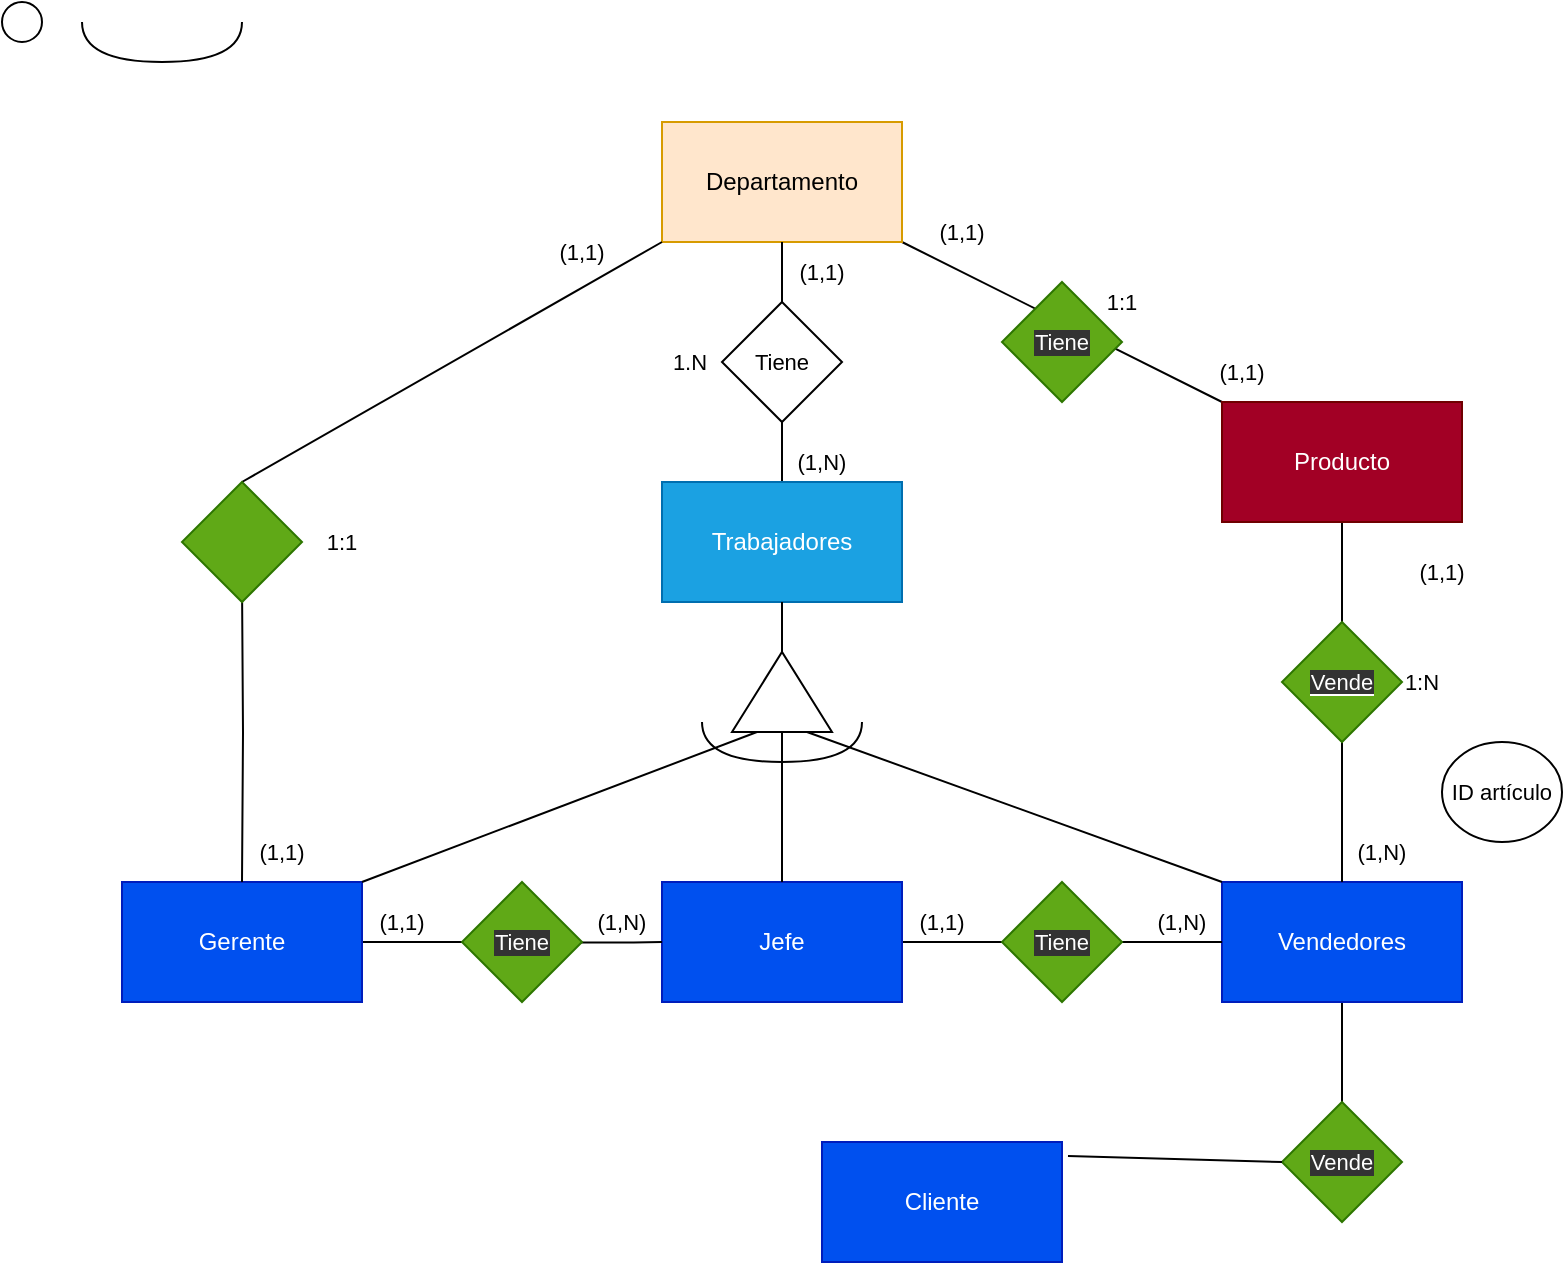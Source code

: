 <mxfile version="24.7.17">
  <diagram name="Página-1" id="zopX7SlKxUzT-Nm-5fwE">
    <mxGraphModel dx="1434" dy="1941" grid="1" gridSize="10" guides="1" tooltips="1" connect="1" arrows="1" fold="1" page="1" pageScale="1" pageWidth="827" pageHeight="1169" math="0" shadow="0">
      <root>
        <mxCell id="0" />
        <mxCell id="1" parent="0" />
        <mxCell id="RIxAADwld2-dv8vtKW1H-50" style="edgeStyle=none;shape=connector;rounded=0;orthogonalLoop=1;jettySize=auto;html=1;exitX=0.5;exitY=1;exitDx=0;exitDy=0;entryX=0.5;entryY=0;entryDx=0;entryDy=0;strokeColor=default;align=center;verticalAlign=middle;fontFamily=Helvetica;fontSize=11;fontColor=default;labelBackgroundColor=default;endArrow=none;endFill=0;" edge="1" parent="1" source="RIxAADwld2-dv8vtKW1H-73" target="RIxAADwld2-dv8vtKW1H-42">
          <mxGeometry relative="1" as="geometry" />
        </mxCell>
        <mxCell id="RIxAADwld2-dv8vtKW1H-65" style="edgeStyle=none;shape=connector;rounded=0;orthogonalLoop=1;jettySize=auto;html=1;exitX=1;exitY=1;exitDx=0;exitDy=0;entryX=0;entryY=0;entryDx=0;entryDy=0;strokeColor=default;align=center;verticalAlign=middle;fontFamily=Helvetica;fontSize=11;fontColor=default;labelBackgroundColor=default;endArrow=none;endFill=0;" edge="1" parent="1" source="RIxAADwld2-dv8vtKW1H-2" target="RIxAADwld2-dv8vtKW1H-64">
          <mxGeometry relative="1" as="geometry" />
        </mxCell>
        <mxCell id="RIxAADwld2-dv8vtKW1H-2" value="Departamento" style="rounded=0;whiteSpace=wrap;html=1;fillColor=#ffe6cc;strokeColor=#d79b00;" vertex="1" parent="1">
          <mxGeometry x="370" y="-120" width="120" height="60" as="geometry" />
        </mxCell>
        <mxCell id="RIxAADwld2-dv8vtKW1H-61" style="edgeStyle=none;shape=connector;rounded=0;orthogonalLoop=1;jettySize=auto;html=1;exitX=0.5;exitY=1;exitDx=0;exitDy=0;entryX=0.5;entryY=0;entryDx=0;entryDy=0;strokeColor=default;align=center;verticalAlign=middle;fontFamily=Helvetica;fontSize=11;fontColor=default;labelBackgroundColor=default;endArrow=none;endFill=0;" edge="1" parent="1" source="RIxAADwld2-dv8vtKW1H-3" target="RIxAADwld2-dv8vtKW1H-60">
          <mxGeometry relative="1" as="geometry" />
        </mxCell>
        <mxCell id="RIxAADwld2-dv8vtKW1H-3" value="Vendedores" style="rounded=0;whiteSpace=wrap;html=1;fillColor=#0050ef;fontColor=#ffffff;strokeColor=#001DBC;" vertex="1" parent="1">
          <mxGeometry x="650" y="260" width="120" height="60" as="geometry" />
        </mxCell>
        <mxCell id="RIxAADwld2-dv8vtKW1H-27" style="edgeStyle=orthogonalEdgeStyle;shape=connector;curved=1;rounded=0;orthogonalLoop=1;jettySize=auto;html=1;exitX=1;exitY=0.5;exitDx=0;exitDy=0;entryX=0.5;entryY=0;entryDx=0;entryDy=0;strokeColor=default;align=center;verticalAlign=middle;fontFamily=Helvetica;fontSize=11;fontColor=default;labelBackgroundColor=default;endArrow=none;endFill=0;" edge="1" parent="1" source="RIxAADwld2-dv8vtKW1H-4">
          <mxGeometry relative="1" as="geometry">
            <mxPoint x="287.5" y="290" as="targetPoint" />
          </mxGeometry>
        </mxCell>
        <mxCell id="RIxAADwld2-dv8vtKW1H-4" value="Gerente" style="rounded=0;whiteSpace=wrap;html=1;fillColor=#0050ef;fontColor=#ffffff;strokeColor=#001DBC;" vertex="1" parent="1">
          <mxGeometry x="100" y="260" width="120" height="60" as="geometry" />
        </mxCell>
        <mxCell id="RIxAADwld2-dv8vtKW1H-29" style="shape=connector;rounded=0;orthogonalLoop=1;jettySize=auto;html=1;exitX=1;exitY=0.5;exitDx=0;exitDy=0;entryX=0.5;entryY=0;entryDx=0;entryDy=0;strokeColor=default;align=center;verticalAlign=middle;fontFamily=Helvetica;fontSize=11;fontColor=default;labelBackgroundColor=default;endArrow=none;endFill=0;" edge="1" parent="1" source="RIxAADwld2-dv8vtKW1H-5">
          <mxGeometry relative="1" as="geometry">
            <mxPoint x="557.5" y="290" as="targetPoint" />
          </mxGeometry>
        </mxCell>
        <mxCell id="RIxAADwld2-dv8vtKW1H-5" value="Jefe" style="rounded=0;whiteSpace=wrap;html=1;fillColor=#0050ef;fontColor=#ffffff;strokeColor=#001DBC;" vertex="1" parent="1">
          <mxGeometry x="370" y="260" width="120" height="60" as="geometry" />
        </mxCell>
        <mxCell id="RIxAADwld2-dv8vtKW1H-14" style="edgeStyle=orthogonalEdgeStyle;shape=connector;rounded=0;orthogonalLoop=1;jettySize=auto;html=1;exitX=0;exitY=0.5;exitDx=0;exitDy=0;entryX=0.5;entryY=0;entryDx=0;entryDy=0;strokeColor=default;align=center;verticalAlign=middle;fontFamily=Helvetica;fontSize=11;fontColor=default;labelBackgroundColor=default;endArrow=none;endFill=0;" edge="1" parent="1" target="RIxAADwld2-dv8vtKW1H-4">
          <mxGeometry relative="1" as="geometry">
            <mxPoint x="160" y="110" as="sourcePoint" />
          </mxGeometry>
        </mxCell>
        <mxCell id="RIxAADwld2-dv8vtKW1H-58" style="edgeStyle=none;shape=connector;rounded=0;orthogonalLoop=1;jettySize=auto;html=1;exitX=0.5;exitY=0;exitDx=0;exitDy=0;entryX=0;entryY=1;entryDx=0;entryDy=0;strokeColor=default;align=center;verticalAlign=middle;fontFamily=Helvetica;fontSize=11;fontColor=default;labelBackgroundColor=default;endArrow=none;endFill=0;" edge="1" parent="1" source="RIxAADwld2-dv8vtKW1H-81" target="RIxAADwld2-dv8vtKW1H-2">
          <mxGeometry relative="1" as="geometry">
            <mxPoint x="160" y="70" as="sourcePoint" />
          </mxGeometry>
        </mxCell>
        <mxCell id="RIxAADwld2-dv8vtKW1H-28" style="edgeStyle=orthogonalEdgeStyle;shape=connector;curved=1;rounded=0;orthogonalLoop=1;jettySize=auto;html=1;exitX=0.5;exitY=1;exitDx=0;exitDy=0;entryX=0;entryY=0.5;entryDx=0;entryDy=0;strokeColor=default;align=center;verticalAlign=middle;fontFamily=Helvetica;fontSize=11;fontColor=default;labelBackgroundColor=default;endArrow=none;endFill=0;" edge="1" parent="1" target="RIxAADwld2-dv8vtKW1H-5">
          <mxGeometry relative="1" as="geometry">
            <mxPoint x="312.5" y="290" as="sourcePoint" />
          </mxGeometry>
        </mxCell>
        <mxCell id="RIxAADwld2-dv8vtKW1H-11" value="" style="ellipse;whiteSpace=wrap;html=1;aspect=fixed;" vertex="1" parent="1">
          <mxGeometry x="40" y="-180" width="20" height="20" as="geometry" />
        </mxCell>
        <mxCell id="RIxAADwld2-dv8vtKW1H-30" style="shape=connector;rounded=0;orthogonalLoop=1;jettySize=auto;html=1;exitX=0.5;exitY=1;exitDx=0;exitDy=0;entryX=0;entryY=0.5;entryDx=0;entryDy=0;strokeColor=default;align=center;verticalAlign=middle;fontFamily=Helvetica;fontSize=11;fontColor=default;labelBackgroundColor=default;endArrow=none;endFill=0;" edge="1" parent="1" target="RIxAADwld2-dv8vtKW1H-3">
          <mxGeometry relative="1" as="geometry">
            <mxPoint x="582.5" y="290" as="sourcePoint" />
          </mxGeometry>
        </mxCell>
        <mxCell id="RIxAADwld2-dv8vtKW1H-34" value="Cliente" style="rounded=0;whiteSpace=wrap;html=1;fillColor=#0050ef;fontColor=#ffffff;strokeColor=#001DBC;" vertex="1" parent="1">
          <mxGeometry x="450" y="390" width="120" height="60" as="geometry" />
        </mxCell>
        <mxCell id="RIxAADwld2-dv8vtKW1H-35" value="ID artículo" style="ellipse;whiteSpace=wrap;html=1;fontFamily=Helvetica;fontSize=11;fontColor=default;labelBackgroundColor=default;" vertex="1" parent="1">
          <mxGeometry x="760" y="190" width="60" height="50" as="geometry" />
        </mxCell>
        <mxCell id="RIxAADwld2-dv8vtKW1H-41" value="(1,1)" style="text;strokeColor=none;align=center;fillColor=none;html=1;verticalAlign=middle;whiteSpace=wrap;rounded=0;fontFamily=Helvetica;fontSize=11;fontColor=default;labelBackgroundColor=default;" vertex="1" parent="1">
          <mxGeometry x="300" y="-70" width="60" height="30" as="geometry" />
        </mxCell>
        <mxCell id="RIxAADwld2-dv8vtKW1H-42" value="Trabajadores" style="rounded=0;whiteSpace=wrap;html=1;fillColor=#1ba1e2;fontColor=#ffffff;strokeColor=#006EAF;" vertex="1" parent="1">
          <mxGeometry x="370" y="60" width="120" height="60" as="geometry" />
        </mxCell>
        <mxCell id="RIxAADwld2-dv8vtKW1H-43" value="(1,1)" style="text;strokeColor=none;align=center;fillColor=none;html=1;verticalAlign=middle;whiteSpace=wrap;rounded=0;fontFamily=Helvetica;fontSize=11;fontColor=default;labelBackgroundColor=default;" vertex="1" parent="1">
          <mxGeometry x="150" y="230" width="60" height="30" as="geometry" />
        </mxCell>
        <mxCell id="RIxAADwld2-dv8vtKW1H-44" value="(1,1)" style="text;strokeColor=none;align=center;fillColor=none;html=1;verticalAlign=middle;whiteSpace=wrap;rounded=0;fontFamily=Helvetica;fontSize=11;fontColor=default;labelBackgroundColor=default;" vertex="1" parent="1">
          <mxGeometry x="210" y="265" width="60" height="30" as="geometry" />
        </mxCell>
        <mxCell id="RIxAADwld2-dv8vtKW1H-45" style="edgeStyle=none;shape=connector;rounded=0;orthogonalLoop=1;jettySize=auto;html=1;exitX=0.25;exitY=0;exitDx=0;exitDy=0;strokeColor=default;align=center;verticalAlign=middle;fontFamily=Helvetica;fontSize=11;fontColor=default;labelBackgroundColor=default;endArrow=none;endFill=0;" edge="1" parent="1" source="RIxAADwld2-dv8vtKW1H-44" target="RIxAADwld2-dv8vtKW1H-44">
          <mxGeometry relative="1" as="geometry" />
        </mxCell>
        <mxCell id="RIxAADwld2-dv8vtKW1H-46" value="(1,N)" style="text;strokeColor=none;align=center;fillColor=none;html=1;verticalAlign=middle;whiteSpace=wrap;rounded=0;fontFamily=Helvetica;fontSize=11;fontColor=default;labelBackgroundColor=default;" vertex="1" parent="1">
          <mxGeometry x="320" y="265" width="60" height="30" as="geometry" />
        </mxCell>
        <mxCell id="RIxAADwld2-dv8vtKW1H-47" value="(1,N)" style="text;strokeColor=none;align=center;fillColor=none;html=1;verticalAlign=middle;whiteSpace=wrap;rounded=0;fontFamily=Helvetica;fontSize=11;fontColor=default;labelBackgroundColor=default;" vertex="1" parent="1">
          <mxGeometry x="600" y="265" width="60" height="30" as="geometry" />
        </mxCell>
        <mxCell id="RIxAADwld2-dv8vtKW1H-48" value="(1,1)" style="text;strokeColor=none;align=center;fillColor=none;html=1;verticalAlign=middle;whiteSpace=wrap;rounded=0;fontFamily=Helvetica;fontSize=11;fontColor=default;labelBackgroundColor=default;" vertex="1" parent="1">
          <mxGeometry x="480" y="265" width="60" height="30" as="geometry" />
        </mxCell>
        <mxCell id="RIxAADwld2-dv8vtKW1H-54" style="edgeStyle=none;shape=connector;rounded=0;orthogonalLoop=1;jettySize=auto;html=1;exitX=0;exitY=0.25;exitDx=0;exitDy=0;entryX=1;entryY=0;entryDx=0;entryDy=0;strokeColor=default;align=center;verticalAlign=middle;fontFamily=Helvetica;fontSize=11;fontColor=default;labelBackgroundColor=default;endArrow=none;endFill=0;" edge="1" parent="1" source="RIxAADwld2-dv8vtKW1H-51" target="RIxAADwld2-dv8vtKW1H-4">
          <mxGeometry relative="1" as="geometry" />
        </mxCell>
        <mxCell id="RIxAADwld2-dv8vtKW1H-55" style="edgeStyle=none;shape=connector;rounded=0;orthogonalLoop=1;jettySize=auto;html=1;exitX=0;exitY=0.75;exitDx=0;exitDy=0;entryX=0;entryY=0;entryDx=0;entryDy=0;strokeColor=default;align=center;verticalAlign=middle;fontFamily=Helvetica;fontSize=11;fontColor=default;labelBackgroundColor=default;endArrow=none;endFill=0;" edge="1" parent="1" source="RIxAADwld2-dv8vtKW1H-51" target="RIxAADwld2-dv8vtKW1H-3">
          <mxGeometry relative="1" as="geometry" />
        </mxCell>
        <mxCell id="RIxAADwld2-dv8vtKW1H-56" style="edgeStyle=none;shape=connector;rounded=0;orthogonalLoop=1;jettySize=auto;html=1;exitX=0;exitY=0.5;exitDx=0;exitDy=0;entryX=0.5;entryY=0;entryDx=0;entryDy=0;strokeColor=default;align=center;verticalAlign=middle;fontFamily=Helvetica;fontSize=11;fontColor=default;labelBackgroundColor=default;endArrow=none;endFill=0;" edge="1" parent="1" source="RIxAADwld2-dv8vtKW1H-51" target="RIxAADwld2-dv8vtKW1H-5">
          <mxGeometry relative="1" as="geometry" />
        </mxCell>
        <mxCell id="RIxAADwld2-dv8vtKW1H-57" style="edgeStyle=none;shape=connector;rounded=0;orthogonalLoop=1;jettySize=auto;html=1;exitX=1;exitY=0.5;exitDx=0;exitDy=0;entryX=0.5;entryY=1;entryDx=0;entryDy=0;strokeColor=default;align=center;verticalAlign=middle;fontFamily=Helvetica;fontSize=11;fontColor=default;labelBackgroundColor=default;endArrow=none;endFill=0;" edge="1" parent="1" source="RIxAADwld2-dv8vtKW1H-51" target="RIxAADwld2-dv8vtKW1H-42">
          <mxGeometry relative="1" as="geometry" />
        </mxCell>
        <mxCell id="RIxAADwld2-dv8vtKW1H-51" value="" style="triangle;whiteSpace=wrap;html=1;rotation=-90;" vertex="1" parent="1">
          <mxGeometry x="410" y="140" width="40" height="50" as="geometry" />
        </mxCell>
        <mxCell id="RIxAADwld2-dv8vtKW1H-52" value="" style="endArrow=none;html=1;rounded=0;strokeColor=default;align=center;verticalAlign=middle;fontFamily=Helvetica;fontSize=11;fontColor=default;labelBackgroundColor=default;endFill=0;edgeStyle=orthogonalEdgeStyle;curved=1;" edge="1" parent="1">
          <mxGeometry width="50" height="50" relative="1" as="geometry">
            <mxPoint x="80" y="-170" as="sourcePoint" />
            <mxPoint x="160" y="-170" as="targetPoint" />
            <Array as="points">
              <mxPoint x="80" y="-150" />
              <mxPoint x="160" y="-150" />
            </Array>
          </mxGeometry>
        </mxCell>
        <mxCell id="RIxAADwld2-dv8vtKW1H-53" value="" style="endArrow=none;html=1;rounded=0;strokeColor=default;align=center;verticalAlign=middle;fontFamily=Helvetica;fontSize=11;fontColor=default;labelBackgroundColor=default;endFill=0;edgeStyle=orthogonalEdgeStyle;curved=1;" edge="1" parent="1">
          <mxGeometry width="50" height="50" relative="1" as="geometry">
            <mxPoint x="390" y="180" as="sourcePoint" />
            <mxPoint x="470" y="180" as="targetPoint" />
            <Array as="points">
              <mxPoint x="390" y="200" />
              <mxPoint x="470" y="200" />
            </Array>
          </mxGeometry>
        </mxCell>
        <mxCell id="RIxAADwld2-dv8vtKW1H-60" value="Vende" style="rhombus;whiteSpace=wrap;html=1;fontFamily=Helvetica;fontSize=11;fontColor=#ffffff;labelBackgroundColor=#333333;fillColor=#60a917;strokeColor=#2D7600;" vertex="1" parent="1">
          <mxGeometry x="680" y="370" width="60" height="60" as="geometry" />
        </mxCell>
        <mxCell id="RIxAADwld2-dv8vtKW1H-62" style="edgeStyle=none;shape=connector;rounded=0;orthogonalLoop=1;jettySize=auto;html=1;exitX=0;exitY=0.5;exitDx=0;exitDy=0;entryX=1.025;entryY=0.117;entryDx=0;entryDy=0;entryPerimeter=0;strokeColor=default;align=center;verticalAlign=middle;fontFamily=Helvetica;fontSize=11;fontColor=default;labelBackgroundColor=default;endArrow=none;endFill=0;" edge="1" parent="1" source="RIxAADwld2-dv8vtKW1H-60" target="RIxAADwld2-dv8vtKW1H-34">
          <mxGeometry relative="1" as="geometry" />
        </mxCell>
        <mxCell id="RIxAADwld2-dv8vtKW1H-67" style="edgeStyle=none;shape=connector;rounded=0;orthogonalLoop=1;jettySize=auto;html=1;exitX=0.5;exitY=1;exitDx=0;exitDy=0;entryX=0.5;entryY=0;entryDx=0;entryDy=0;strokeColor=default;align=center;verticalAlign=middle;fontFamily=Helvetica;fontSize=11;fontColor=default;labelBackgroundColor=default;endArrow=none;endFill=0;" edge="1" parent="1" source="RIxAADwld2-dv8vtKW1H-64" target="RIxAADwld2-dv8vtKW1H-66">
          <mxGeometry relative="1" as="geometry" />
        </mxCell>
        <mxCell id="RIxAADwld2-dv8vtKW1H-64" value="Producto" style="rounded=0;whiteSpace=wrap;html=1;fillColor=#a20025;fontColor=#ffffff;strokeColor=#6F0000;" vertex="1" parent="1">
          <mxGeometry x="650" y="20" width="120" height="60" as="geometry" />
        </mxCell>
        <mxCell id="RIxAADwld2-dv8vtKW1H-68" style="edgeStyle=none;shape=connector;rounded=0;orthogonalLoop=1;jettySize=auto;html=1;exitX=0.5;exitY=1;exitDx=0;exitDy=0;entryX=0.5;entryY=0;entryDx=0;entryDy=0;strokeColor=default;align=center;verticalAlign=middle;fontFamily=Helvetica;fontSize=11;fontColor=default;labelBackgroundColor=default;endArrow=none;endFill=0;" edge="1" parent="1" source="RIxAADwld2-dv8vtKW1H-66" target="RIxAADwld2-dv8vtKW1H-3">
          <mxGeometry relative="1" as="geometry" />
        </mxCell>
        <mxCell id="RIxAADwld2-dv8vtKW1H-66" value="&lt;span style=&quot;background-color: rgb(51, 51, 51);&quot;&gt;Vende&lt;/span&gt;" style="rhombus;whiteSpace=wrap;html=1;fontFamily=Helvetica;fontSize=11;fontColor=#ffffff;labelBackgroundColor=default;fillColor=#60a917;strokeColor=#2D7600;" vertex="1" parent="1">
          <mxGeometry x="680" y="130" width="60" height="60" as="geometry" />
        </mxCell>
        <mxCell id="RIxAADwld2-dv8vtKW1H-69" value="(1,1)" style="text;strokeColor=none;align=center;fillColor=none;html=1;verticalAlign=middle;whiteSpace=wrap;rounded=0;fontFamily=Helvetica;fontSize=11;fontColor=default;labelBackgroundColor=default;" vertex="1" parent="1">
          <mxGeometry x="490" y="-80" width="60" height="30" as="geometry" />
        </mxCell>
        <mxCell id="RIxAADwld2-dv8vtKW1H-70" value="(1,1)" style="text;strokeColor=none;align=center;fillColor=none;html=1;verticalAlign=middle;whiteSpace=wrap;rounded=0;fontFamily=Helvetica;fontSize=11;fontColor=default;labelBackgroundColor=default;" vertex="1" parent="1">
          <mxGeometry x="630" y="-10" width="60" height="30" as="geometry" />
        </mxCell>
        <mxCell id="RIxAADwld2-dv8vtKW1H-71" value="Tiene" style="rhombus;whiteSpace=wrap;html=1;fontFamily=Helvetica;fontSize=11;fontColor=#ffffff;labelBackgroundColor=#333333;fillColor=#60a917;strokeColor=#2D7600;" vertex="1" parent="1">
          <mxGeometry x="540" y="-40" width="60" height="60" as="geometry" />
        </mxCell>
        <mxCell id="RIxAADwld2-dv8vtKW1H-74" value="" style="edgeStyle=none;shape=connector;rounded=0;orthogonalLoop=1;jettySize=auto;html=1;exitX=0.5;exitY=1;exitDx=0;exitDy=0;entryX=0.5;entryY=0;entryDx=0;entryDy=0;strokeColor=default;align=center;verticalAlign=middle;fontFamily=Helvetica;fontSize=11;fontColor=default;labelBackgroundColor=default;endArrow=none;endFill=0;" edge="1" parent="1" source="RIxAADwld2-dv8vtKW1H-2" target="RIxAADwld2-dv8vtKW1H-73">
          <mxGeometry relative="1" as="geometry">
            <mxPoint x="430" y="-60" as="sourcePoint" />
            <mxPoint x="430" y="60" as="targetPoint" />
          </mxGeometry>
        </mxCell>
        <mxCell id="RIxAADwld2-dv8vtKW1H-73" value="Tiene" style="rhombus;whiteSpace=wrap;html=1;fontFamily=Helvetica;fontSize=11;fontColor=default;labelBackgroundColor=default;" vertex="1" parent="1">
          <mxGeometry x="400" y="-30" width="60" height="60" as="geometry" />
        </mxCell>
        <mxCell id="RIxAADwld2-dv8vtKW1H-75" value="(1,1)" style="text;strokeColor=none;align=center;fillColor=none;html=1;verticalAlign=middle;whiteSpace=wrap;rounded=0;fontFamily=Helvetica;fontSize=11;fontColor=default;labelBackgroundColor=default;" vertex="1" parent="1">
          <mxGeometry x="420" y="-60" width="60" height="30" as="geometry" />
        </mxCell>
        <mxCell id="RIxAADwld2-dv8vtKW1H-76" value="(1,N)" style="text;strokeColor=none;align=center;fillColor=none;html=1;verticalAlign=middle;whiteSpace=wrap;rounded=0;fontFamily=Helvetica;fontSize=11;fontColor=default;labelBackgroundColor=default;" vertex="1" parent="1">
          <mxGeometry x="420" y="35" width="60" height="30" as="geometry" />
        </mxCell>
        <mxCell id="RIxAADwld2-dv8vtKW1H-77" value="1.N" style="text;strokeColor=none;align=center;fillColor=none;html=1;verticalAlign=middle;whiteSpace=wrap;rounded=0;fontFamily=Helvetica;fontSize=11;fontColor=default;labelBackgroundColor=default;" vertex="1" parent="1">
          <mxGeometry x="354" y="-15" width="60" height="30" as="geometry" />
        </mxCell>
        <mxCell id="RIxAADwld2-dv8vtKW1H-78" value="1:1" style="text;strokeColor=none;align=center;fillColor=none;html=1;verticalAlign=middle;whiteSpace=wrap;rounded=0;fontFamily=Helvetica;fontSize=11;fontColor=default;labelBackgroundColor=default;" vertex="1" parent="1">
          <mxGeometry x="570" y="-45" width="60" height="30" as="geometry" />
        </mxCell>
        <mxCell id="RIxAADwld2-dv8vtKW1H-79" value="Tiene" style="rhombus;whiteSpace=wrap;html=1;fontFamily=Helvetica;fontSize=11;fontColor=#ffffff;labelBackgroundColor=#333333;fillColor=#60a917;strokeColor=#2D7600;" vertex="1" parent="1">
          <mxGeometry x="270" y="260" width="60" height="60" as="geometry" />
        </mxCell>
        <mxCell id="RIxAADwld2-dv8vtKW1H-80" value="Tiene" style="rhombus;whiteSpace=wrap;html=1;fontFamily=Helvetica;fontSize=11;fontColor=#ffffff;labelBackgroundColor=#333333;fillColor=#60a917;strokeColor=#2D7600;" vertex="1" parent="1">
          <mxGeometry x="540" y="260" width="60" height="60" as="geometry" />
        </mxCell>
        <mxCell id="RIxAADwld2-dv8vtKW1H-81" value="" style="rhombus;whiteSpace=wrap;html=1;fontFamily=Helvetica;fontSize=11;fontColor=#ffffff;labelBackgroundColor=default;fillColor=#60a917;strokeColor=#2D7600;" vertex="1" parent="1">
          <mxGeometry x="130" y="60" width="60" height="60" as="geometry" />
        </mxCell>
        <mxCell id="RIxAADwld2-dv8vtKW1H-82" value="1:1" style="text;strokeColor=none;align=center;fillColor=none;html=1;verticalAlign=middle;whiteSpace=wrap;rounded=0;fontFamily=Helvetica;fontSize=11;fontColor=default;labelBackgroundColor=default;" vertex="1" parent="1">
          <mxGeometry x="180" y="75" width="60" height="30" as="geometry" />
        </mxCell>
        <mxCell id="RIxAADwld2-dv8vtKW1H-83" value="(1,1)" style="text;strokeColor=none;align=center;fillColor=none;html=1;verticalAlign=middle;whiteSpace=wrap;rounded=0;fontFamily=Helvetica;fontSize=11;fontColor=default;labelBackgroundColor=default;" vertex="1" parent="1">
          <mxGeometry x="730" y="90" width="60" height="30" as="geometry" />
        </mxCell>
        <mxCell id="RIxAADwld2-dv8vtKW1H-84" value="(1,N)" style="text;strokeColor=none;align=center;fillColor=none;html=1;verticalAlign=middle;whiteSpace=wrap;rounded=0;fontFamily=Helvetica;fontSize=11;fontColor=default;labelBackgroundColor=default;" vertex="1" parent="1">
          <mxGeometry x="700" y="230" width="60" height="30" as="geometry" />
        </mxCell>
        <mxCell id="RIxAADwld2-dv8vtKW1H-85" value="1:N" style="text;strokeColor=none;align=center;fillColor=none;html=1;verticalAlign=middle;whiteSpace=wrap;rounded=0;fontFamily=Helvetica;fontSize=11;fontColor=default;labelBackgroundColor=default;" vertex="1" parent="1">
          <mxGeometry x="720" y="145" width="60" height="30" as="geometry" />
        </mxCell>
        <mxCell id="RIxAADwld2-dv8vtKW1H-86" style="edgeStyle=none;shape=connector;rounded=0;orthogonalLoop=1;jettySize=auto;html=1;exitX=0.75;exitY=0;exitDx=0;exitDy=0;strokeColor=default;align=center;verticalAlign=middle;fontFamily=Helvetica;fontSize=11;fontColor=default;labelBackgroundColor=default;endArrow=none;endFill=0;" edge="1" parent="1" source="RIxAADwld2-dv8vtKW1H-85" target="RIxAADwld2-dv8vtKW1H-85">
          <mxGeometry relative="1" as="geometry" />
        </mxCell>
      </root>
    </mxGraphModel>
  </diagram>
</mxfile>
